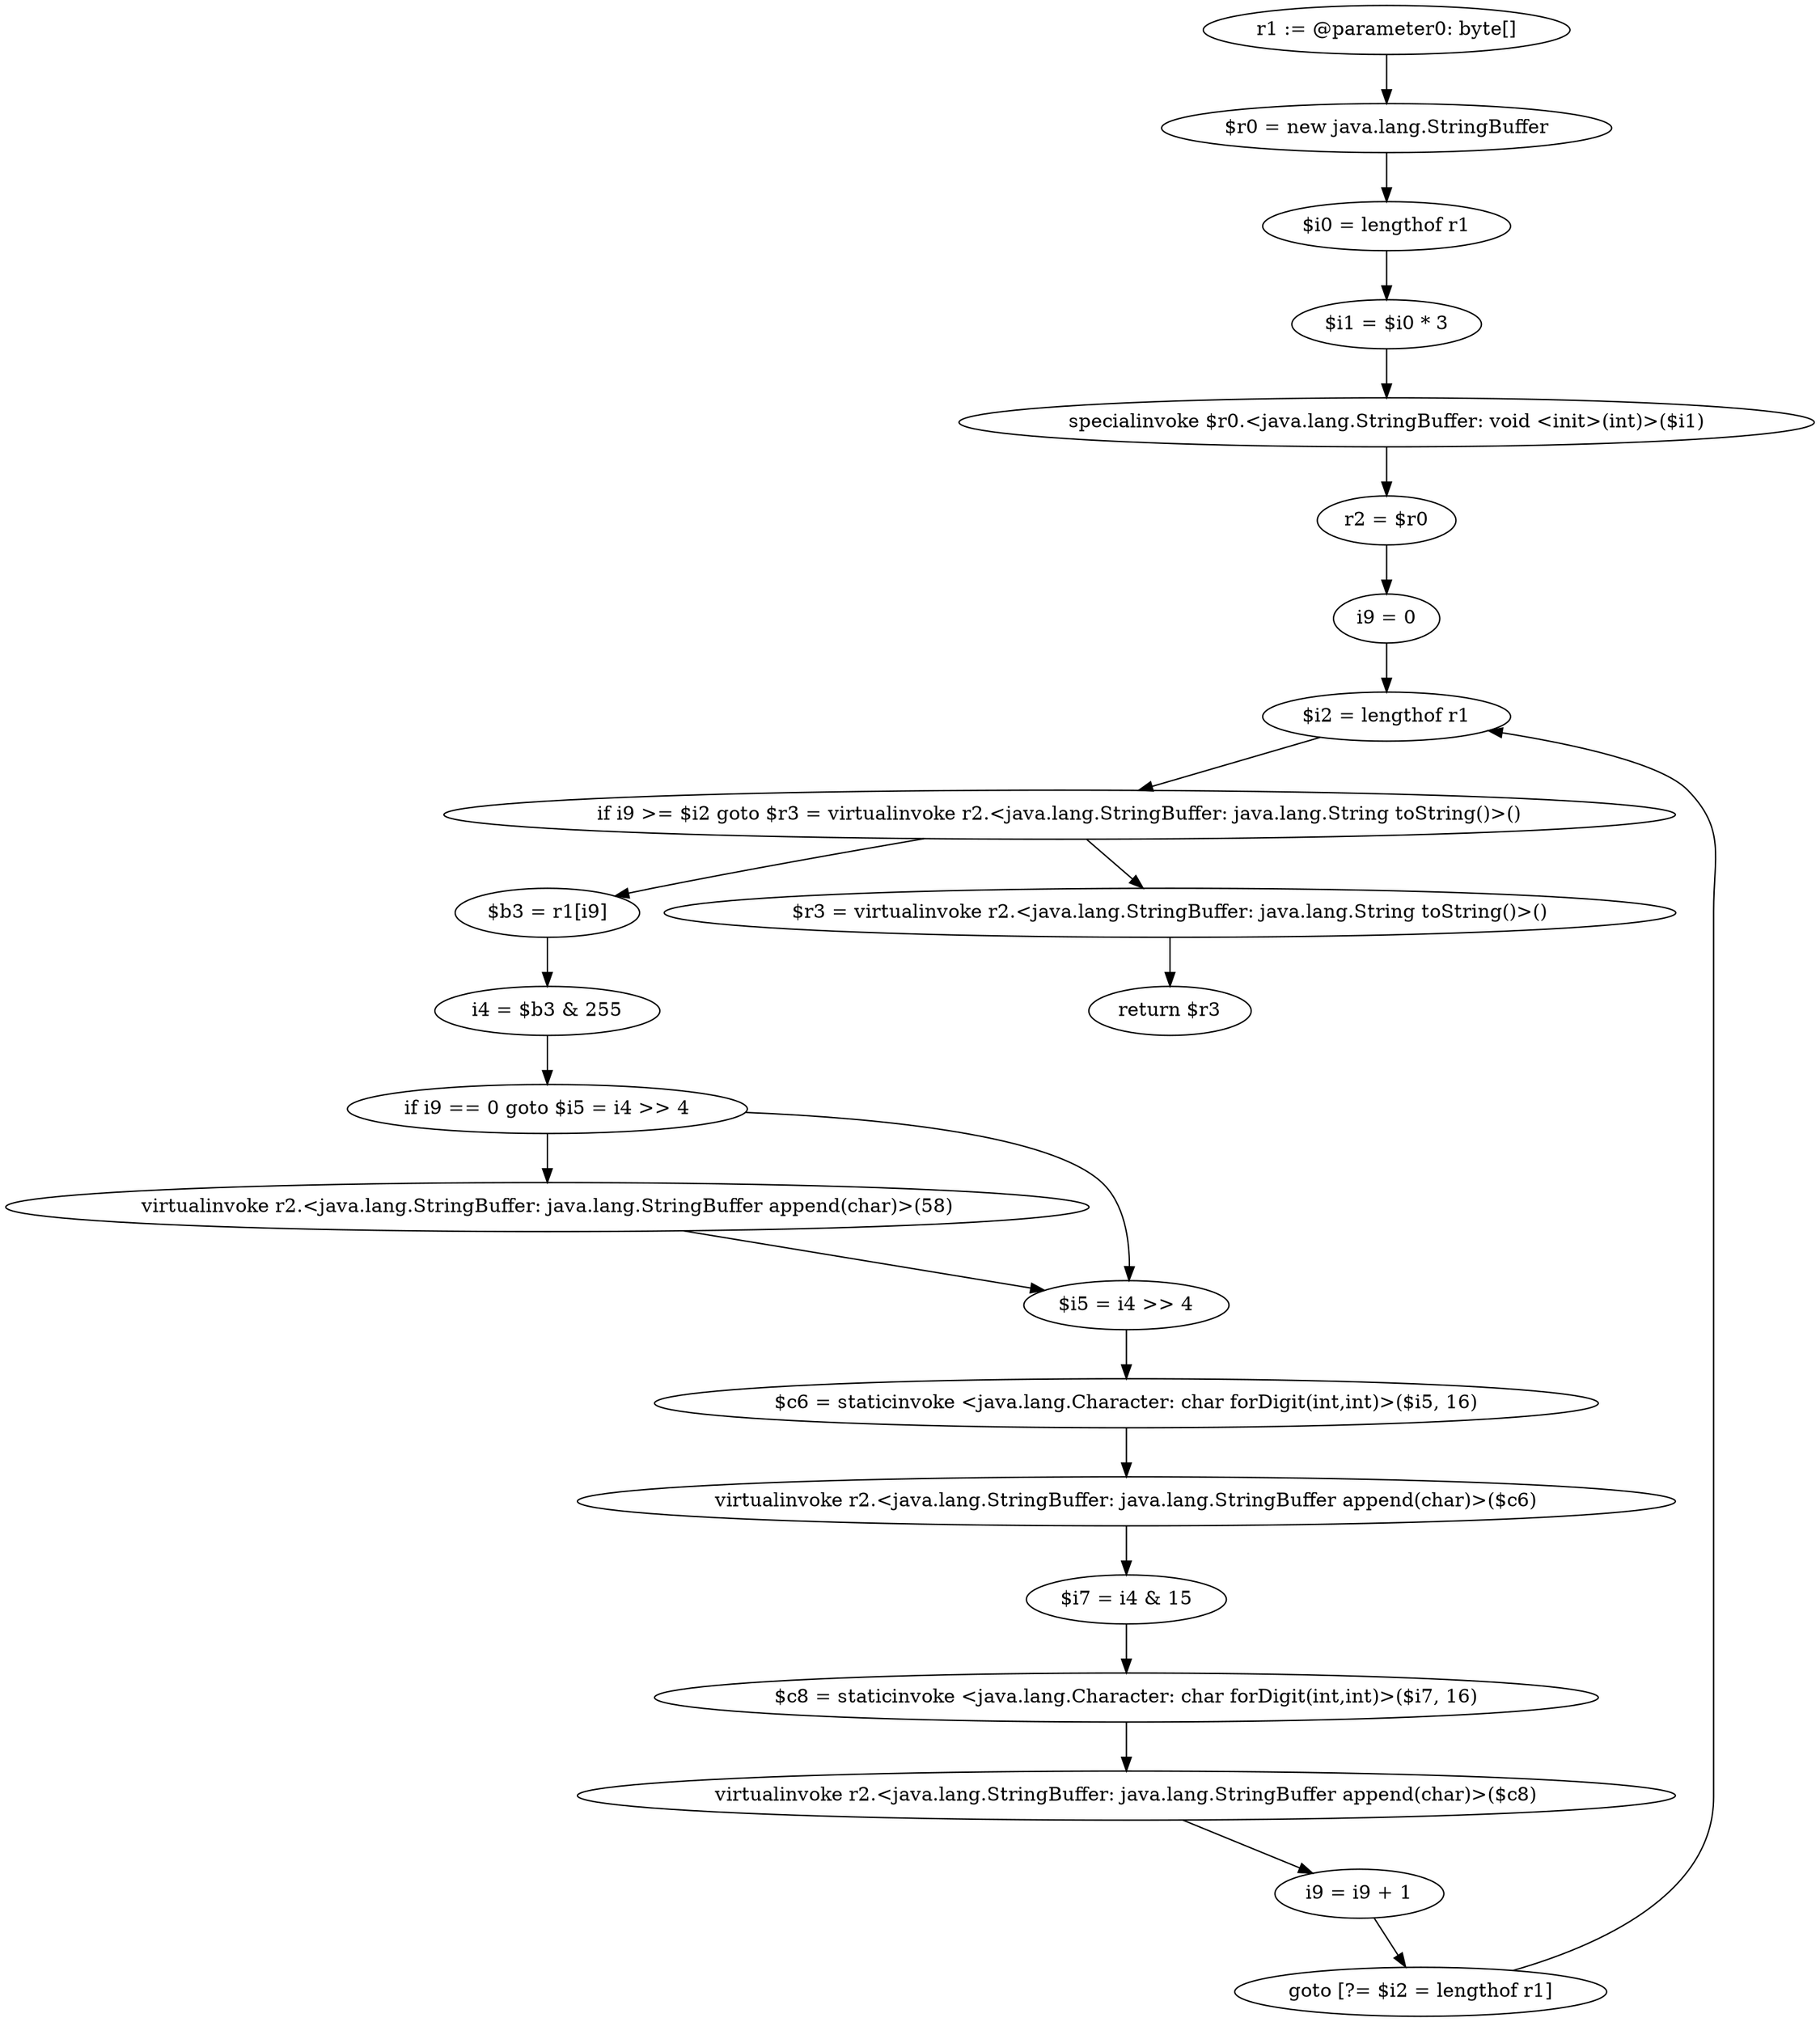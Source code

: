 digraph "unitGraph" {
    "r1 := @parameter0: byte[]"
    "$r0 = new java.lang.StringBuffer"
    "$i0 = lengthof r1"
    "$i1 = $i0 * 3"
    "specialinvoke $r0.<java.lang.StringBuffer: void <init>(int)>($i1)"
    "r2 = $r0"
    "i9 = 0"
    "$i2 = lengthof r1"
    "if i9 >= $i2 goto $r3 = virtualinvoke r2.<java.lang.StringBuffer: java.lang.String toString()>()"
    "$b3 = r1[i9]"
    "i4 = $b3 & 255"
    "if i9 == 0 goto $i5 = i4 >> 4"
    "virtualinvoke r2.<java.lang.StringBuffer: java.lang.StringBuffer append(char)>(58)"
    "$i5 = i4 >> 4"
    "$c6 = staticinvoke <java.lang.Character: char forDigit(int,int)>($i5, 16)"
    "virtualinvoke r2.<java.lang.StringBuffer: java.lang.StringBuffer append(char)>($c6)"
    "$i7 = i4 & 15"
    "$c8 = staticinvoke <java.lang.Character: char forDigit(int,int)>($i7, 16)"
    "virtualinvoke r2.<java.lang.StringBuffer: java.lang.StringBuffer append(char)>($c8)"
    "i9 = i9 + 1"
    "goto [?= $i2 = lengthof r1]"
    "$r3 = virtualinvoke r2.<java.lang.StringBuffer: java.lang.String toString()>()"
    "return $r3"
    "r1 := @parameter0: byte[]"->"$r0 = new java.lang.StringBuffer";
    "$r0 = new java.lang.StringBuffer"->"$i0 = lengthof r1";
    "$i0 = lengthof r1"->"$i1 = $i0 * 3";
    "$i1 = $i0 * 3"->"specialinvoke $r0.<java.lang.StringBuffer: void <init>(int)>($i1)";
    "specialinvoke $r0.<java.lang.StringBuffer: void <init>(int)>($i1)"->"r2 = $r0";
    "r2 = $r0"->"i9 = 0";
    "i9 = 0"->"$i2 = lengthof r1";
    "$i2 = lengthof r1"->"if i9 >= $i2 goto $r3 = virtualinvoke r2.<java.lang.StringBuffer: java.lang.String toString()>()";
    "if i9 >= $i2 goto $r3 = virtualinvoke r2.<java.lang.StringBuffer: java.lang.String toString()>()"->"$b3 = r1[i9]";
    "if i9 >= $i2 goto $r3 = virtualinvoke r2.<java.lang.StringBuffer: java.lang.String toString()>()"->"$r3 = virtualinvoke r2.<java.lang.StringBuffer: java.lang.String toString()>()";
    "$b3 = r1[i9]"->"i4 = $b3 & 255";
    "i4 = $b3 & 255"->"if i9 == 0 goto $i5 = i4 >> 4";
    "if i9 == 0 goto $i5 = i4 >> 4"->"virtualinvoke r2.<java.lang.StringBuffer: java.lang.StringBuffer append(char)>(58)";
    "if i9 == 0 goto $i5 = i4 >> 4"->"$i5 = i4 >> 4";
    "virtualinvoke r2.<java.lang.StringBuffer: java.lang.StringBuffer append(char)>(58)"->"$i5 = i4 >> 4";
    "$i5 = i4 >> 4"->"$c6 = staticinvoke <java.lang.Character: char forDigit(int,int)>($i5, 16)";
    "$c6 = staticinvoke <java.lang.Character: char forDigit(int,int)>($i5, 16)"->"virtualinvoke r2.<java.lang.StringBuffer: java.lang.StringBuffer append(char)>($c6)";
    "virtualinvoke r2.<java.lang.StringBuffer: java.lang.StringBuffer append(char)>($c6)"->"$i7 = i4 & 15";
    "$i7 = i4 & 15"->"$c8 = staticinvoke <java.lang.Character: char forDigit(int,int)>($i7, 16)";
    "$c8 = staticinvoke <java.lang.Character: char forDigit(int,int)>($i7, 16)"->"virtualinvoke r2.<java.lang.StringBuffer: java.lang.StringBuffer append(char)>($c8)";
    "virtualinvoke r2.<java.lang.StringBuffer: java.lang.StringBuffer append(char)>($c8)"->"i9 = i9 + 1";
    "i9 = i9 + 1"->"goto [?= $i2 = lengthof r1]";
    "goto [?= $i2 = lengthof r1]"->"$i2 = lengthof r1";
    "$r3 = virtualinvoke r2.<java.lang.StringBuffer: java.lang.String toString()>()"->"return $r3";
}
